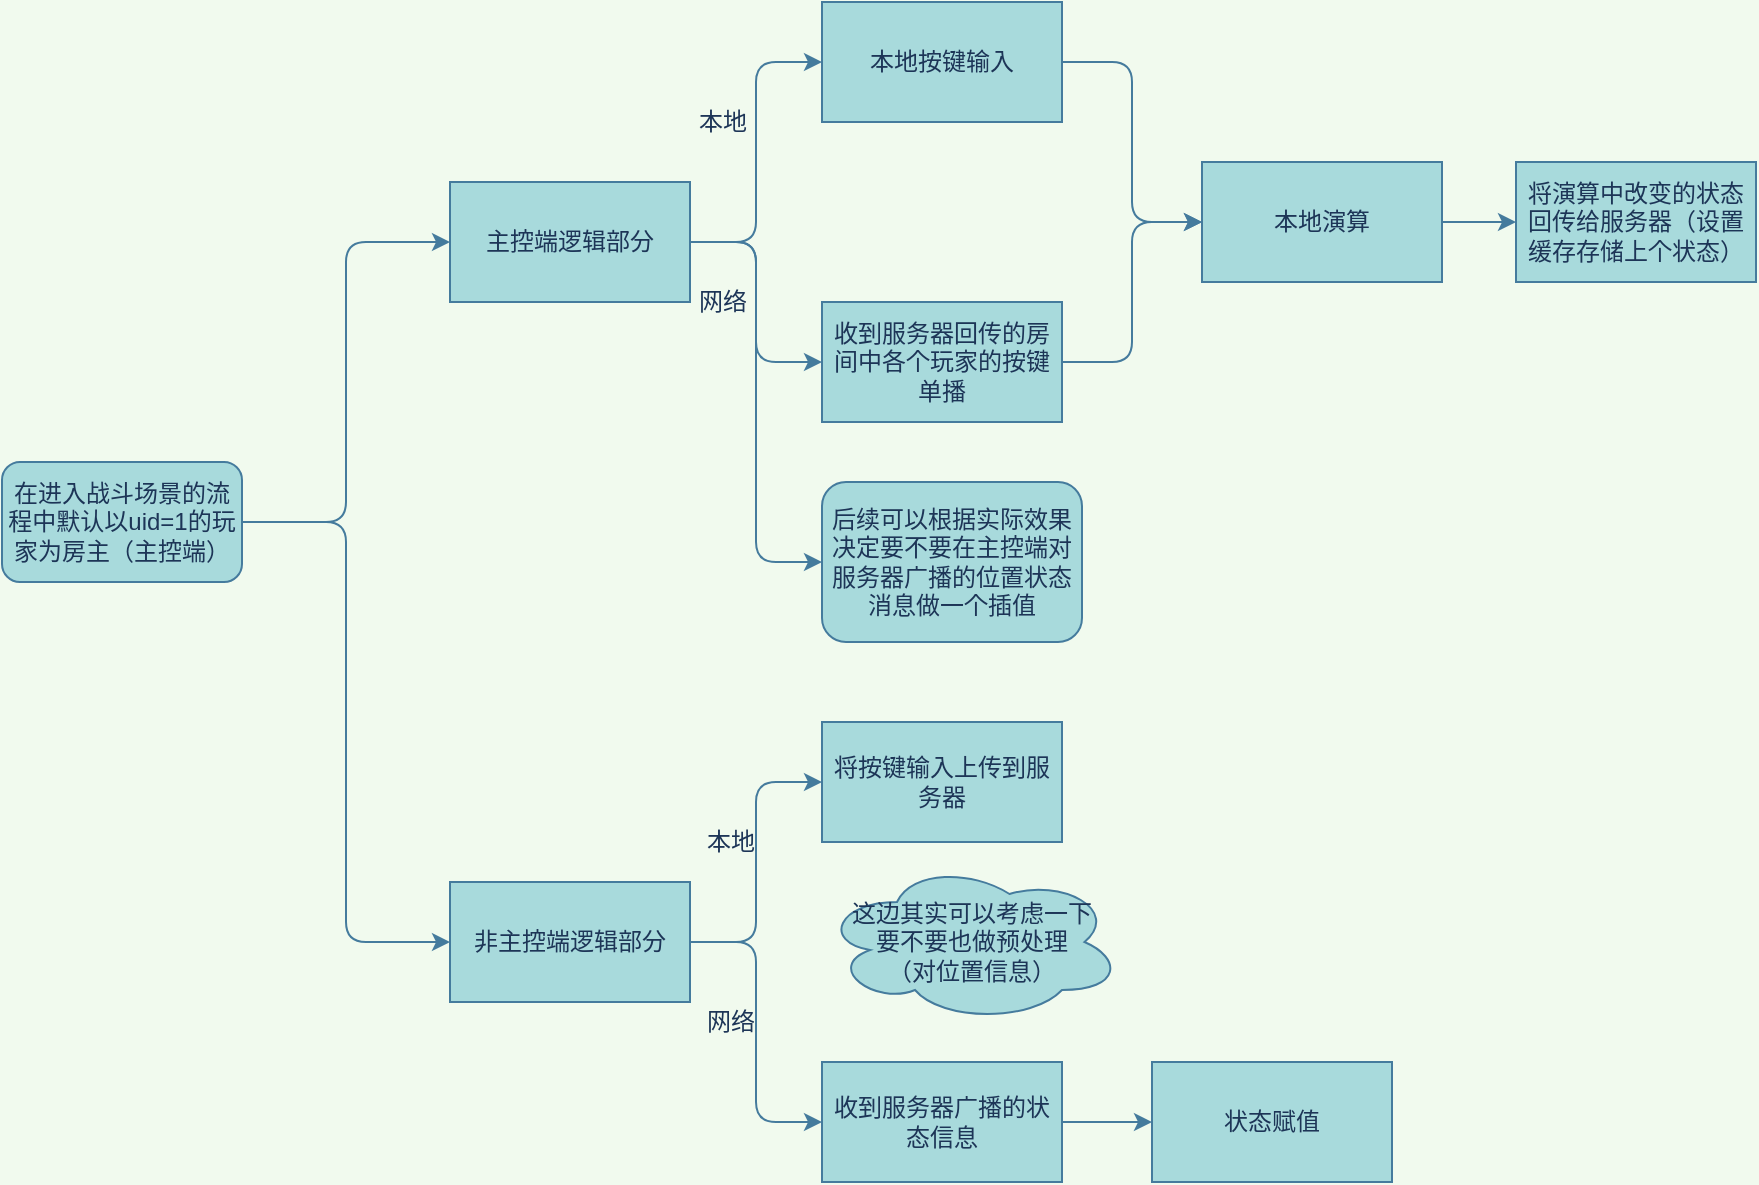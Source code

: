 <mxfile version="14.9.4" type="github">
  <diagram id="iZbAmX5P0z0nILiF87Cm" name="Page-1">
    <mxGraphModel dx="1037" dy="743" grid="1" gridSize="10" guides="1" tooltips="1" connect="1" arrows="1" fold="1" page="1" pageScale="1" pageWidth="827" pageHeight="1169" background="#F1FAEE" math="0" shadow="0">
      <root>
        <mxCell id="0" />
        <mxCell id="1" parent="0" />
        <mxCell id="c_8_bMXXc22yekiWOrj0-10" style="edgeStyle=orthogonalEdgeStyle;curved=0;rounded=1;sketch=0;orthogonalLoop=1;jettySize=auto;html=1;entryX=0;entryY=0.5;entryDx=0;entryDy=0;fontColor=#1D3557;strokeColor=#457B9D;fillColor=#A8DADC;" edge="1" parent="1" source="c_8_bMXXc22yekiWOrj0-1" target="c_8_bMXXc22yekiWOrj0-8">
          <mxGeometry relative="1" as="geometry" />
        </mxCell>
        <mxCell id="c_8_bMXXc22yekiWOrj0-15" style="edgeStyle=orthogonalEdgeStyle;curved=0;rounded=1;sketch=0;orthogonalLoop=1;jettySize=auto;html=1;fontColor=#1D3557;strokeColor=#457B9D;fillColor=#A8DADC;" edge="1" parent="1" source="c_8_bMXXc22yekiWOrj0-1" target="c_8_bMXXc22yekiWOrj0-14">
          <mxGeometry relative="1" as="geometry" />
        </mxCell>
        <mxCell id="c_8_bMXXc22yekiWOrj0-45" style="edgeStyle=orthogonalEdgeStyle;curved=0;rounded=1;sketch=0;orthogonalLoop=1;jettySize=auto;html=1;entryX=0;entryY=0.5;entryDx=0;entryDy=0;fontColor=#1D3557;strokeColor=#457B9D;fillColor=#A8DADC;" edge="1" parent="1" source="c_8_bMXXc22yekiWOrj0-1" target="c_8_bMXXc22yekiWOrj0-44">
          <mxGeometry relative="1" as="geometry" />
        </mxCell>
        <mxCell id="c_8_bMXXc22yekiWOrj0-1" value="主控端逻辑部分" style="rounded=0;whiteSpace=wrap;html=1;fillColor=#A8DADC;strokeColor=#457B9D;fontColor=#1D3557;" vertex="1" parent="1">
          <mxGeometry x="294" y="150" width="120" height="60" as="geometry" />
        </mxCell>
        <mxCell id="c_8_bMXXc22yekiWOrj0-7" style="edgeStyle=orthogonalEdgeStyle;curved=0;rounded=1;sketch=0;orthogonalLoop=1;jettySize=auto;html=1;entryX=0;entryY=0.5;entryDx=0;entryDy=0;fontColor=#1D3557;strokeColor=#457B9D;fillColor=#A8DADC;" edge="1" parent="1" source="c_8_bMXXc22yekiWOrj0-4" target="c_8_bMXXc22yekiWOrj0-1">
          <mxGeometry relative="1" as="geometry" />
        </mxCell>
        <mxCell id="c_8_bMXXc22yekiWOrj0-24" style="edgeStyle=orthogonalEdgeStyle;curved=0;rounded=1;sketch=0;orthogonalLoop=1;jettySize=auto;html=1;entryX=0;entryY=0.5;entryDx=0;entryDy=0;fontColor=#1D3557;strokeColor=#457B9D;fillColor=#A8DADC;" edge="1" parent="1" source="c_8_bMXXc22yekiWOrj0-4" target="c_8_bMXXc22yekiWOrj0-23">
          <mxGeometry relative="1" as="geometry" />
        </mxCell>
        <mxCell id="c_8_bMXXc22yekiWOrj0-4" value="在进入战斗场景的流程中默认以uid=1的玩家为房主（主控端）" style="rounded=1;whiteSpace=wrap;html=1;sketch=0;fontColor=#1D3557;strokeColor=#457B9D;fillColor=#A8DADC;" vertex="1" parent="1">
          <mxGeometry x="70" y="290" width="120" height="60" as="geometry" />
        </mxCell>
        <mxCell id="c_8_bMXXc22yekiWOrj0-21" style="edgeStyle=orthogonalEdgeStyle;curved=0;rounded=1;sketch=0;orthogonalLoop=1;jettySize=auto;html=1;entryX=0;entryY=0.5;entryDx=0;entryDy=0;fontColor=#1D3557;strokeColor=#457B9D;fillColor=#A8DADC;" edge="1" parent="1" source="c_8_bMXXc22yekiWOrj0-8" target="c_8_bMXXc22yekiWOrj0-17">
          <mxGeometry relative="1" as="geometry" />
        </mxCell>
        <mxCell id="c_8_bMXXc22yekiWOrj0-8" value="本地按键输入" style="rounded=0;whiteSpace=wrap;html=1;sketch=0;fontColor=#1D3557;strokeColor=#457B9D;fillColor=#A8DADC;" vertex="1" parent="1">
          <mxGeometry x="480" y="60" width="120" height="60" as="geometry" />
        </mxCell>
        <mxCell id="c_8_bMXXc22yekiWOrj0-11" value="本地" style="text;html=1;align=center;verticalAlign=middle;resizable=0;points=[];autosize=1;strokeColor=none;fontColor=#1D3557;" vertex="1" parent="1">
          <mxGeometry x="410" y="110" width="40" height="20" as="geometry" />
        </mxCell>
        <mxCell id="c_8_bMXXc22yekiWOrj0-22" style="edgeStyle=orthogonalEdgeStyle;curved=0;rounded=1;sketch=0;orthogonalLoop=1;jettySize=auto;html=1;entryX=0;entryY=0.5;entryDx=0;entryDy=0;fontColor=#1D3557;strokeColor=#457B9D;fillColor=#A8DADC;" edge="1" parent="1" source="c_8_bMXXc22yekiWOrj0-14" target="c_8_bMXXc22yekiWOrj0-17">
          <mxGeometry relative="1" as="geometry" />
        </mxCell>
        <mxCell id="c_8_bMXXc22yekiWOrj0-14" value="收到服务器回传的房间中各个玩家的按键单播" style="rounded=0;whiteSpace=wrap;html=1;sketch=0;fontColor=#1D3557;strokeColor=#457B9D;fillColor=#A8DADC;" vertex="1" parent="1">
          <mxGeometry x="480" y="210" width="120" height="60" as="geometry" />
        </mxCell>
        <mxCell id="c_8_bMXXc22yekiWOrj0-16" value="网络" style="text;html=1;align=center;verticalAlign=middle;resizable=0;points=[];autosize=1;strokeColor=none;fontColor=#1D3557;" vertex="1" parent="1">
          <mxGeometry x="410" y="200" width="40" height="20" as="geometry" />
        </mxCell>
        <mxCell id="c_8_bMXXc22yekiWOrj0-34" style="edgeStyle=orthogonalEdgeStyle;curved=0;rounded=1;sketch=0;orthogonalLoop=1;jettySize=auto;html=1;fontColor=#1D3557;strokeColor=#457B9D;fillColor=#A8DADC;" edge="1" parent="1" source="c_8_bMXXc22yekiWOrj0-17" target="c_8_bMXXc22yekiWOrj0-33">
          <mxGeometry relative="1" as="geometry" />
        </mxCell>
        <mxCell id="c_8_bMXXc22yekiWOrj0-17" value="本地演算" style="rounded=0;whiteSpace=wrap;html=1;sketch=0;fontColor=#1D3557;strokeColor=#457B9D;fillColor=#A8DADC;" vertex="1" parent="1">
          <mxGeometry x="670" y="140" width="120" height="60" as="geometry" />
        </mxCell>
        <mxCell id="c_8_bMXXc22yekiWOrj0-19" value="将按键输入上传到服务器" style="rounded=0;whiteSpace=wrap;html=1;sketch=0;fontColor=#1D3557;strokeColor=#457B9D;fillColor=#A8DADC;" vertex="1" parent="1">
          <mxGeometry x="480" y="420" width="120" height="60" as="geometry" />
        </mxCell>
        <mxCell id="c_8_bMXXc22yekiWOrj0-25" style="edgeStyle=orthogonalEdgeStyle;curved=0;rounded=1;sketch=0;orthogonalLoop=1;jettySize=auto;html=1;entryX=0;entryY=0.5;entryDx=0;entryDy=0;fontColor=#1D3557;strokeColor=#457B9D;fillColor=#A8DADC;" edge="1" parent="1" source="c_8_bMXXc22yekiWOrj0-23" target="c_8_bMXXc22yekiWOrj0-19">
          <mxGeometry relative="1" as="geometry" />
        </mxCell>
        <mxCell id="c_8_bMXXc22yekiWOrj0-28" style="edgeStyle=orthogonalEdgeStyle;curved=0;rounded=1;sketch=0;orthogonalLoop=1;jettySize=auto;html=1;entryX=0;entryY=0.5;entryDx=0;entryDy=0;fontColor=#1D3557;strokeColor=#457B9D;fillColor=#A8DADC;" edge="1" parent="1" source="c_8_bMXXc22yekiWOrj0-23" target="c_8_bMXXc22yekiWOrj0-27">
          <mxGeometry relative="1" as="geometry" />
        </mxCell>
        <mxCell id="c_8_bMXXc22yekiWOrj0-23" value="非主控端逻辑部分" style="rounded=0;whiteSpace=wrap;html=1;sketch=0;fontColor=#1D3557;strokeColor=#457B9D;fillColor=#A8DADC;" vertex="1" parent="1">
          <mxGeometry x="294" y="500" width="120" height="60" as="geometry" />
        </mxCell>
        <mxCell id="c_8_bMXXc22yekiWOrj0-26" value="本地" style="text;html=1;align=center;verticalAlign=middle;resizable=0;points=[];autosize=1;strokeColor=none;fontColor=#1D3557;" vertex="1" parent="1">
          <mxGeometry x="414" y="470" width="40" height="20" as="geometry" />
        </mxCell>
        <mxCell id="c_8_bMXXc22yekiWOrj0-32" style="edgeStyle=orthogonalEdgeStyle;curved=0;rounded=1;sketch=0;orthogonalLoop=1;jettySize=auto;html=1;entryX=0;entryY=0.5;entryDx=0;entryDy=0;fontColor=#1D3557;strokeColor=#457B9D;fillColor=#A8DADC;" edge="1" parent="1" source="c_8_bMXXc22yekiWOrj0-27" target="c_8_bMXXc22yekiWOrj0-30">
          <mxGeometry relative="1" as="geometry" />
        </mxCell>
        <mxCell id="c_8_bMXXc22yekiWOrj0-27" value="收到服务器广播的状态信息" style="rounded=0;whiteSpace=wrap;html=1;sketch=0;fontColor=#1D3557;strokeColor=#457B9D;fillColor=#A8DADC;" vertex="1" parent="1">
          <mxGeometry x="480" y="590" width="120" height="60" as="geometry" />
        </mxCell>
        <mxCell id="c_8_bMXXc22yekiWOrj0-29" value="网络" style="text;html=1;align=center;verticalAlign=middle;resizable=0;points=[];autosize=1;strokeColor=none;fontColor=#1D3557;" vertex="1" parent="1">
          <mxGeometry x="414" y="560" width="40" height="20" as="geometry" />
        </mxCell>
        <mxCell id="c_8_bMXXc22yekiWOrj0-30" value="状态赋值" style="rounded=0;whiteSpace=wrap;html=1;sketch=0;fontColor=#1D3557;strokeColor=#457B9D;fillColor=#A8DADC;" vertex="1" parent="1">
          <mxGeometry x="645" y="590" width="120" height="60" as="geometry" />
        </mxCell>
        <mxCell id="c_8_bMXXc22yekiWOrj0-33" value="将演算中改变的状态回传给服务器（设置缓存存储上个状态）" style="rounded=0;whiteSpace=wrap;html=1;sketch=0;fontColor=#1D3557;strokeColor=#457B9D;fillColor=#A8DADC;" vertex="1" parent="1">
          <mxGeometry x="827" y="140" width="120" height="60" as="geometry" />
        </mxCell>
        <mxCell id="c_8_bMXXc22yekiWOrj0-44" value="&lt;span&gt;后续可以根据实际效果&lt;/span&gt;&lt;span&gt;决定要不要在主控端&lt;/span&gt;&lt;span&gt;对服务器广播的位置&lt;/span&gt;&lt;span&gt;状态消息做一个插值&lt;/span&gt;" style="rounded=1;whiteSpace=wrap;html=1;sketch=0;fontColor=#1D3557;strokeColor=#457B9D;fillColor=#A8DADC;" vertex="1" parent="1">
          <mxGeometry x="480" y="300" width="130" height="80" as="geometry" />
        </mxCell>
        <mxCell id="c_8_bMXXc22yekiWOrj0-47" value="这边其实可以考虑一下&lt;br&gt;要不要也做预处理&lt;br&gt;（对位置信息）" style="ellipse;shape=cloud;whiteSpace=wrap;html=1;rounded=0;sketch=0;fontColor=#1D3557;strokeColor=#457B9D;fillColor=#A8DADC;" vertex="1" parent="1">
          <mxGeometry x="480" y="490" width="150" height="80" as="geometry" />
        </mxCell>
      </root>
    </mxGraphModel>
  </diagram>
</mxfile>
